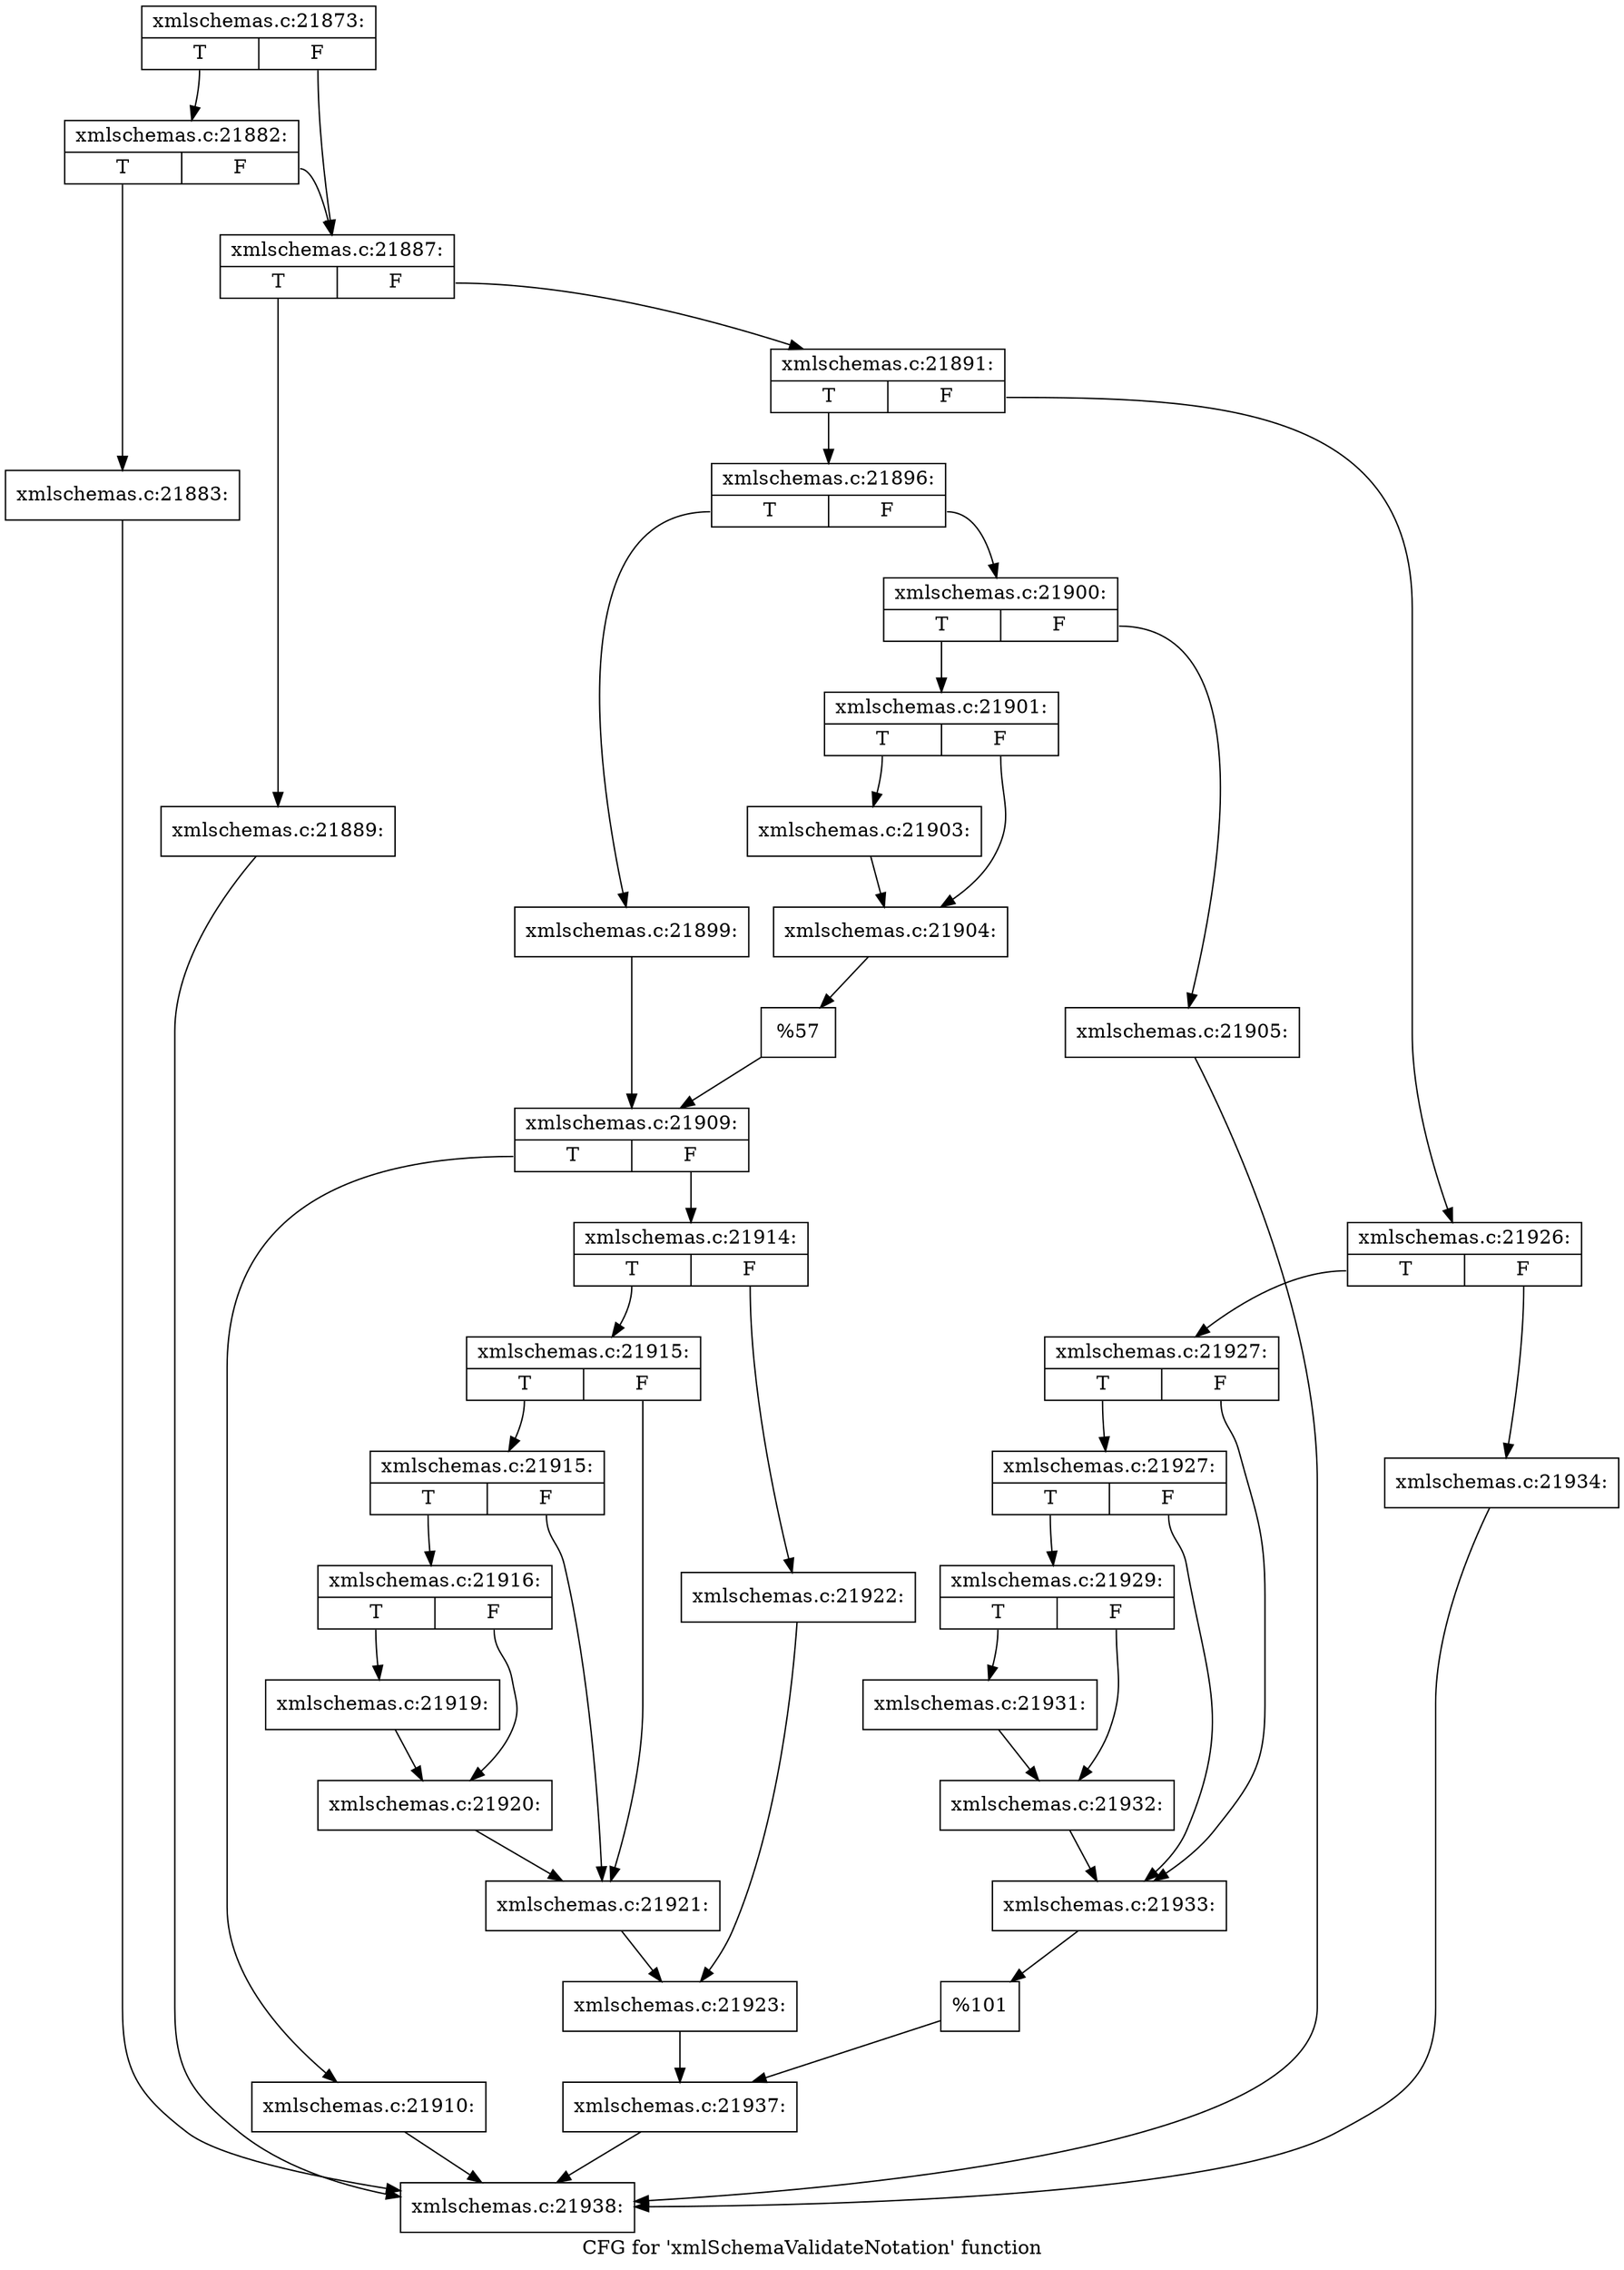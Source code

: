 digraph "CFG for 'xmlSchemaValidateNotation' function" {
	label="CFG for 'xmlSchemaValidateNotation' function";

	Node0x53eb620 [shape=record,label="{xmlschemas.c:21873:|{<s0>T|<s1>F}}"];
	Node0x53eb620:s0 -> Node0x53ee4d0;
	Node0x53eb620:s1 -> Node0x53ee480;
	Node0x53ee4d0 [shape=record,label="{xmlschemas.c:21882:|{<s0>T|<s1>F}}"];
	Node0x53ee4d0:s0 -> Node0x53ee430;
	Node0x53ee4d0:s1 -> Node0x53ee480;
	Node0x53ee430 [shape=record,label="{xmlschemas.c:21883:}"];
	Node0x53ee430 -> Node0x53ebcd0;
	Node0x53ee480 [shape=record,label="{xmlschemas.c:21887:|{<s0>T|<s1>F}}"];
	Node0x53ee480:s0 -> Node0x53ef520;
	Node0x53ee480:s1 -> Node0x53ef570;
	Node0x53ef520 [shape=record,label="{xmlschemas.c:21889:}"];
	Node0x53ef520 -> Node0x53ebcd0;
	Node0x53ef570 [shape=record,label="{xmlschemas.c:21891:|{<s0>T|<s1>F}}"];
	Node0x53ef570:s0 -> Node0x53f0a60;
	Node0x53ef570:s1 -> Node0x53f0e50;
	Node0x53f0a60 [shape=record,label="{xmlschemas.c:21896:|{<s0>T|<s1>F}}"];
	Node0x53f0a60:s0 -> Node0x53f1300;
	Node0x53f0a60:s1 -> Node0x53f13a0;
	Node0x53f1300 [shape=record,label="{xmlschemas.c:21899:}"];
	Node0x53f1300 -> Node0x53f1350;
	Node0x53f13a0 [shape=record,label="{xmlschemas.c:21900:|{<s0>T|<s1>F}}"];
	Node0x53f13a0:s0 -> Node0x53f19e0;
	Node0x53f13a0:s1 -> Node0x53f1e30;
	Node0x53f19e0 [shape=record,label="{xmlschemas.c:21901:|{<s0>T|<s1>F}}"];
	Node0x53f19e0:s0 -> Node0x53f25c0;
	Node0x53f19e0:s1 -> Node0x53f2610;
	Node0x53f25c0 [shape=record,label="{xmlschemas.c:21903:}"];
	Node0x53f25c0 -> Node0x53f2610;
	Node0x53f2610 [shape=record,label="{xmlschemas.c:21904:}"];
	Node0x53f2610 -> Node0x53f1de0;
	Node0x53f1e30 [shape=record,label="{xmlschemas.c:21905:}"];
	Node0x53f1e30 -> Node0x53ebcd0;
	Node0x53f1de0 [shape=record,label="{%57}"];
	Node0x53f1de0 -> Node0x53f1350;
	Node0x53f1350 [shape=record,label="{xmlschemas.c:21909:|{<s0>T|<s1>F}}"];
	Node0x53f1350:s0 -> Node0x53f32d0;
	Node0x53f1350:s1 -> Node0x53f3320;
	Node0x53f32d0 [shape=record,label="{xmlschemas.c:21910:}"];
	Node0x53f32d0 -> Node0x53ebcd0;
	Node0x53f3320 [shape=record,label="{xmlschemas.c:21914:|{<s0>T|<s1>F}}"];
	Node0x53f3320:s0 -> Node0x53f3b60;
	Node0x53f3320:s1 -> Node0x53f3c00;
	Node0x53f3b60 [shape=record,label="{xmlschemas.c:21915:|{<s0>T|<s1>F}}"];
	Node0x53f3b60:s0 -> Node0x53f4780;
	Node0x53f3b60:s1 -> Node0x53f4730;
	Node0x53f4780 [shape=record,label="{xmlschemas.c:21915:|{<s0>T|<s1>F}}"];
	Node0x53f4780:s0 -> Node0x53f46e0;
	Node0x53f4780:s1 -> Node0x53f4730;
	Node0x53f46e0 [shape=record,label="{xmlschemas.c:21916:|{<s0>T|<s1>F}}"];
	Node0x53f46e0:s0 -> Node0x53f4e10;
	Node0x53f46e0:s1 -> Node0x53f52f0;
	Node0x53f4e10 [shape=record,label="{xmlschemas.c:21919:}"];
	Node0x53f4e10 -> Node0x53f52f0;
	Node0x53f52f0 [shape=record,label="{xmlschemas.c:21920:}"];
	Node0x53f52f0 -> Node0x53f4730;
	Node0x53f4730 [shape=record,label="{xmlschemas.c:21921:}"];
	Node0x53f4730 -> Node0x53f3bb0;
	Node0x53f3c00 [shape=record,label="{xmlschemas.c:21922:}"];
	Node0x53f3c00 -> Node0x53f3bb0;
	Node0x53f3bb0 [shape=record,label="{xmlschemas.c:21923:}"];
	Node0x53f3bb0 -> Node0x53f0e00;
	Node0x53f0e50 [shape=record,label="{xmlschemas.c:21926:|{<s0>T|<s1>F}}"];
	Node0x53f0e50:s0 -> Node0x53f5df0;
	Node0x53f0e50:s1 -> Node0x53f5e90;
	Node0x53f5df0 [shape=record,label="{xmlschemas.c:21927:|{<s0>T|<s1>F}}"];
	Node0x53f5df0:s0 -> Node0x53f6420;
	Node0x53f5df0:s1 -> Node0x53f63d0;
	Node0x53f6420 [shape=record,label="{xmlschemas.c:21927:|{<s0>T|<s1>F}}"];
	Node0x53f6420:s0 -> Node0x53f6380;
	Node0x53f6420:s1 -> Node0x53f63d0;
	Node0x53f6380 [shape=record,label="{xmlschemas.c:21929:|{<s0>T|<s1>F}}"];
	Node0x53f6380:s0 -> Node0x53f6c90;
	Node0x53f6380:s1 -> Node0x53f6ce0;
	Node0x53f6c90 [shape=record,label="{xmlschemas.c:21931:}"];
	Node0x53f6c90 -> Node0x53f6ce0;
	Node0x53f6ce0 [shape=record,label="{xmlschemas.c:21932:}"];
	Node0x53f6ce0 -> Node0x53f63d0;
	Node0x53f63d0 [shape=record,label="{xmlschemas.c:21933:}"];
	Node0x53f63d0 -> Node0x53f5e40;
	Node0x53f5e90 [shape=record,label="{xmlschemas.c:21934:}"];
	Node0x53f5e90 -> Node0x53ebcd0;
	Node0x53f5e40 [shape=record,label="{%101}"];
	Node0x53f5e40 -> Node0x53f0e00;
	Node0x53f0e00 [shape=record,label="{xmlschemas.c:21937:}"];
	Node0x53f0e00 -> Node0x53ebcd0;
	Node0x53ebcd0 [shape=record,label="{xmlschemas.c:21938:}"];
}
